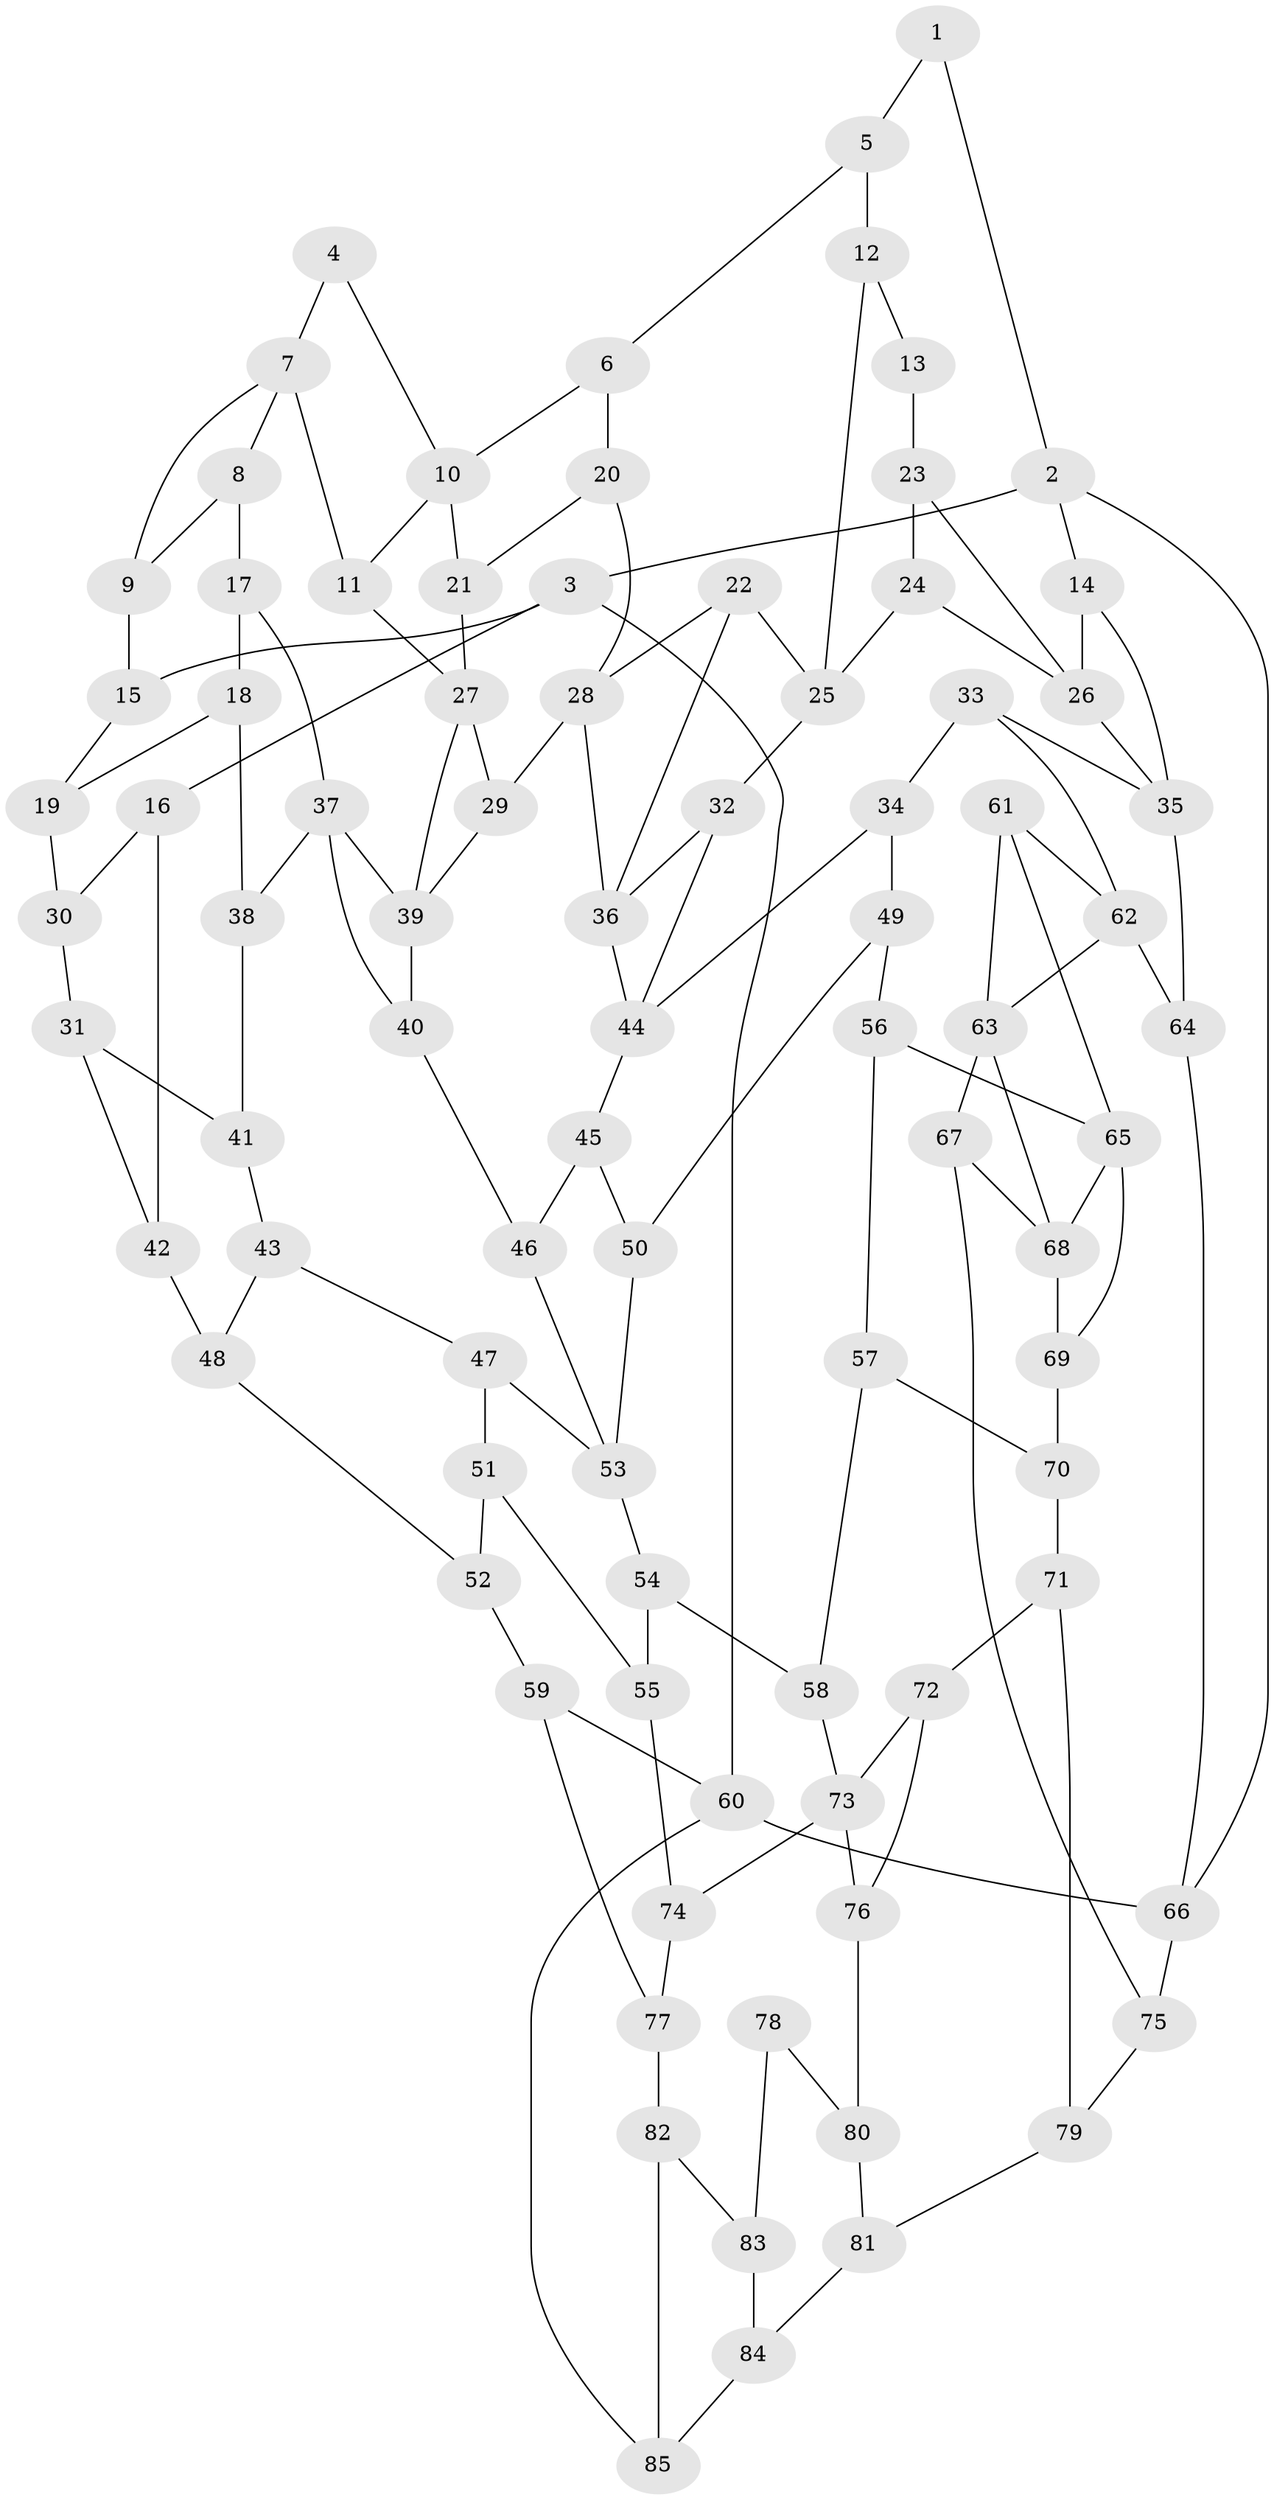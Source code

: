 // original degree distribution, {4: 0.24166666666666667, 6: 0.225, 3: 0.016666666666666666, 5: 0.5166666666666667}
// Generated by graph-tools (version 1.1) at 2025/38/03/04/25 23:38:24]
// undirected, 85 vertices, 136 edges
graph export_dot {
  node [color=gray90,style=filled];
  1;
  2;
  3;
  4;
  5;
  6;
  7;
  8;
  9;
  10;
  11;
  12;
  13;
  14;
  15;
  16;
  17;
  18;
  19;
  20;
  21;
  22;
  23;
  24;
  25;
  26;
  27;
  28;
  29;
  30;
  31;
  32;
  33;
  34;
  35;
  36;
  37;
  38;
  39;
  40;
  41;
  42;
  43;
  44;
  45;
  46;
  47;
  48;
  49;
  50;
  51;
  52;
  53;
  54;
  55;
  56;
  57;
  58;
  59;
  60;
  61;
  62;
  63;
  64;
  65;
  66;
  67;
  68;
  69;
  70;
  71;
  72;
  73;
  74;
  75;
  76;
  77;
  78;
  79;
  80;
  81;
  82;
  83;
  84;
  85;
  1 -- 2 [weight=1.0];
  1 -- 5 [weight=1.0];
  2 -- 3 [weight=1.0];
  2 -- 14 [weight=1.0];
  2 -- 66 [weight=1.0];
  3 -- 15 [weight=1.0];
  3 -- 16 [weight=1.0];
  3 -- 60 [weight=1.0];
  4 -- 7 [weight=1.0];
  4 -- 10 [weight=1.0];
  5 -- 6 [weight=1.0];
  5 -- 12 [weight=1.0];
  6 -- 10 [weight=1.0];
  6 -- 20 [weight=1.0];
  7 -- 8 [weight=1.0];
  7 -- 9 [weight=1.0];
  7 -- 11 [weight=1.0];
  8 -- 9 [weight=1.0];
  8 -- 17 [weight=1.0];
  9 -- 15 [weight=2.0];
  10 -- 11 [weight=1.0];
  10 -- 21 [weight=1.0];
  11 -- 27 [weight=1.0];
  12 -- 13 [weight=1.0];
  12 -- 25 [weight=1.0];
  13 -- 23 [weight=2.0];
  14 -- 26 [weight=1.0];
  14 -- 35 [weight=1.0];
  15 -- 19 [weight=1.0];
  16 -- 30 [weight=1.0];
  16 -- 42 [weight=1.0];
  17 -- 18 [weight=1.0];
  17 -- 37 [weight=1.0];
  18 -- 19 [weight=1.0];
  18 -- 38 [weight=1.0];
  19 -- 30 [weight=2.0];
  20 -- 21 [weight=1.0];
  20 -- 28 [weight=1.0];
  21 -- 27 [weight=1.0];
  22 -- 25 [weight=1.0];
  22 -- 28 [weight=1.0];
  22 -- 36 [weight=1.0];
  23 -- 24 [weight=1.0];
  23 -- 26 [weight=1.0];
  24 -- 25 [weight=1.0];
  24 -- 26 [weight=1.0];
  25 -- 32 [weight=1.0];
  26 -- 35 [weight=1.0];
  27 -- 29 [weight=1.0];
  27 -- 39 [weight=1.0];
  28 -- 29 [weight=1.0];
  28 -- 36 [weight=1.0];
  29 -- 39 [weight=1.0];
  30 -- 31 [weight=1.0];
  31 -- 41 [weight=1.0];
  31 -- 42 [weight=1.0];
  32 -- 36 [weight=1.0];
  32 -- 44 [weight=1.0];
  33 -- 34 [weight=1.0];
  33 -- 35 [weight=1.0];
  33 -- 62 [weight=1.0];
  34 -- 44 [weight=1.0];
  34 -- 49 [weight=1.0];
  35 -- 64 [weight=1.0];
  36 -- 44 [weight=1.0];
  37 -- 38 [weight=1.0];
  37 -- 39 [weight=1.0];
  37 -- 40 [weight=1.0];
  38 -- 41 [weight=2.0];
  39 -- 40 [weight=1.0];
  40 -- 46 [weight=1.0];
  41 -- 43 [weight=1.0];
  42 -- 48 [weight=2.0];
  43 -- 47 [weight=1.0];
  43 -- 48 [weight=1.0];
  44 -- 45 [weight=1.0];
  45 -- 46 [weight=1.0];
  45 -- 50 [weight=1.0];
  46 -- 53 [weight=1.0];
  47 -- 51 [weight=1.0];
  47 -- 53 [weight=1.0];
  48 -- 52 [weight=1.0];
  49 -- 50 [weight=1.0];
  49 -- 56 [weight=1.0];
  50 -- 53 [weight=1.0];
  51 -- 52 [weight=1.0];
  51 -- 55 [weight=1.0];
  52 -- 59 [weight=1.0];
  53 -- 54 [weight=1.0];
  54 -- 55 [weight=1.0];
  54 -- 58 [weight=1.0];
  55 -- 74 [weight=1.0];
  56 -- 57 [weight=1.0];
  56 -- 65 [weight=1.0];
  57 -- 58 [weight=1.0];
  57 -- 70 [weight=1.0];
  58 -- 73 [weight=1.0];
  59 -- 60 [weight=1.0];
  59 -- 77 [weight=1.0];
  60 -- 66 [weight=1.0];
  60 -- 85 [weight=1.0];
  61 -- 62 [weight=1.0];
  61 -- 63 [weight=1.0];
  61 -- 65 [weight=1.0];
  62 -- 63 [weight=1.0];
  62 -- 64 [weight=1.0];
  63 -- 67 [weight=1.0];
  63 -- 68 [weight=1.0];
  64 -- 66 [weight=1.0];
  65 -- 68 [weight=1.0];
  65 -- 69 [weight=1.0];
  66 -- 75 [weight=1.0];
  67 -- 68 [weight=1.0];
  67 -- 75 [weight=1.0];
  68 -- 69 [weight=1.0];
  69 -- 70 [weight=2.0];
  70 -- 71 [weight=1.0];
  71 -- 72 [weight=1.0];
  71 -- 79 [weight=1.0];
  72 -- 73 [weight=1.0];
  72 -- 76 [weight=1.0];
  73 -- 74 [weight=1.0];
  73 -- 76 [weight=1.0];
  74 -- 77 [weight=1.0];
  75 -- 79 [weight=1.0];
  76 -- 80 [weight=2.0];
  77 -- 82 [weight=2.0];
  78 -- 80 [weight=1.0];
  78 -- 83 [weight=2.0];
  79 -- 81 [weight=1.0];
  80 -- 81 [weight=1.0];
  81 -- 84 [weight=1.0];
  82 -- 83 [weight=1.0];
  82 -- 85 [weight=1.0];
  83 -- 84 [weight=1.0];
  84 -- 85 [weight=1.0];
}
